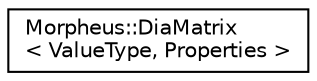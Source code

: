digraph "Graphical Class Hierarchy"
{
 // LATEX_PDF_SIZE
  edge [fontname="Helvetica",fontsize="10",labelfontname="Helvetica",labelfontsize="10"];
  node [fontname="Helvetica",fontsize="10",shape=record];
  rankdir="LR";
  Node0 [label="Morpheus::DiaMatrix\l\< ValueType, Properties \>",height=0.2,width=0.4,color="black", fillcolor="white", style="filled",URL="$classMorpheus_1_1DiaMatrix.html",tooltip="Implementation of the Diagonal (DIA) Sparse Matrix Format Representation."];
}
